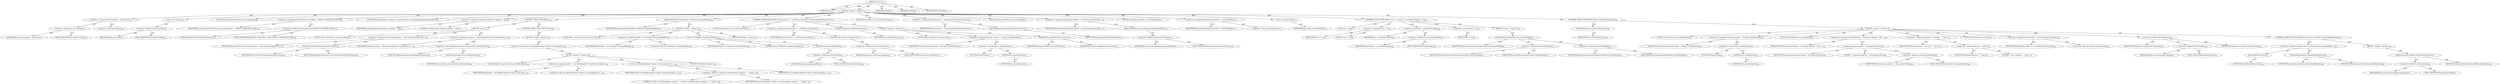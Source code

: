 digraph "scan" {  
"111669149701" [label = <(METHOD,scan)<SUB>158</SUB>> ]
"115964117000" [label = <(PARAM,this)<SUB>158</SUB>> ]
"25769803782" [label = <(BLOCK,&lt;empty&gt;,&lt;empty&gt;)<SUB>158</SUB>> ]
"30064771092" [label = <(&lt;operator&gt;.assignment,this.included = new Vector())<SUB>159</SUB>> ]
"30064771093" [label = <(&lt;operator&gt;.fieldAccess,this.included)<SUB>159</SUB>> ]
"68719476756" [label = <(IDENTIFIER,this,this.included = new Vector())> ]
"55834574854" [label = <(FIELD_IDENTIFIER,included,included)<SUB>159</SUB>> ]
"30064771094" [label = <(&lt;operator&gt;.alloc,new Vector())<SUB>159</SUB>> ]
"30064771095" [label = <(&lt;init&gt;,new Vector())<SUB>159</SUB>> ]
"30064771096" [label = <(&lt;operator&gt;.fieldAccess,this.included)<SUB>159</SUB>> ]
"68719476757" [label = <(IDENTIFIER,this,new Vector())> ]
"55834574855" [label = <(FIELD_IDENTIFIER,included,included)<SUB>159</SUB>> ]
"94489280515" [label = <(LOCAL,String analyzerClassName: java.lang.String)<SUB>160</SUB>> ]
"30064771097" [label = <(&lt;operator&gt;.assignment,String analyzerClassName = DEFAULT_ANALYZER_CLASS)<SUB>160</SUB>> ]
"68719476758" [label = <(IDENTIFIER,analyzerClassName,String analyzerClassName = DEFAULT_ANALYZER_CLASS)<SUB>160</SUB>> ]
"30064771098" [label = <(&lt;operator&gt;.fieldAccess,DependScanner.DEFAULT_ANALYZER_CLASS)<SUB>160</SUB>> ]
"180388626433" [label = <(TYPE_REF,DependScanner,DependScanner)<SUB>160</SUB>> ]
"55834574856" [label = <(FIELD_IDENTIFIER,DEFAULT_ANALYZER_CLASS,DEFAULT_ANALYZER_CLASS)<SUB>160</SUB>> ]
"94489280516" [label = <(LOCAL,DependencyAnalyzer analyzer: org.apache.tools.ant.util.depend.DependencyAnalyzer)<SUB>161</SUB>> ]
"30064771099" [label = <(&lt;operator&gt;.assignment,DependencyAnalyzer analyzer = null)<SUB>161</SUB>> ]
"68719476759" [label = <(IDENTIFIER,analyzer,DependencyAnalyzer analyzer = null)<SUB>161</SUB>> ]
"90194313217" [label = <(LITERAL,null,DependencyAnalyzer analyzer = null)<SUB>161</SUB>> ]
"47244640257" [label = <(CONTROL_STRUCTURE,TRY,try)<SUB>162</SUB>> ]
"25769803783" [label = <(BLOCK,try,try)<SUB>162</SUB>> ]
"94489280517" [label = <(LOCAL,Class analyzerClass: java.lang.Class)<SUB>163</SUB>> ]
"30064771100" [label = <(&lt;operator&gt;.assignment,Class analyzerClass = Class.forName(analyzerCla...)<SUB>163</SUB>> ]
"68719476760" [label = <(IDENTIFIER,analyzerClass,Class analyzerClass = Class.forName(analyzerCla...)<SUB>163</SUB>> ]
"30064771101" [label = <(forName,Class.forName(analyzerClassName))<SUB>163</SUB>> ]
"68719476761" [label = <(IDENTIFIER,Class,Class.forName(analyzerClassName))<SUB>163</SUB>> ]
"68719476762" [label = <(IDENTIFIER,analyzerClassName,Class.forName(analyzerClassName))<SUB>163</SUB>> ]
"30064771102" [label = <(&lt;operator&gt;.assignment,analyzer = (DependencyAnalyzer) analyzerClass.n...)<SUB>164</SUB>> ]
"68719476763" [label = <(IDENTIFIER,analyzer,analyzer = (DependencyAnalyzer) analyzerClass.n...)<SUB>164</SUB>> ]
"30064771103" [label = <(&lt;operator&gt;.cast,(DependencyAnalyzer) analyzerClass.newInstance())<SUB>164</SUB>> ]
"180388626434" [label = <(TYPE_REF,DependencyAnalyzer,DependencyAnalyzer)<SUB>164</SUB>> ]
"30064771104" [label = <(newInstance,analyzerClass.newInstance())<SUB>164</SUB>> ]
"68719476764" [label = <(IDENTIFIER,analyzerClass,analyzerClass.newInstance())<SUB>164</SUB>> ]
"47244640258" [label = <(CONTROL_STRUCTURE,CATCH,catch)<SUB>165</SUB>> ]
"25769803784" [label = <(BLOCK,&lt;empty&gt;,&lt;empty&gt;)<SUB>165</SUB>> ]
"30064771105" [label = <(&lt;operator&gt;.throw,throw new BuildException(&quot;Unable to load depend...)<SUB>166</SUB>> ]
"25769803785" [label = <(BLOCK,&lt;empty&gt;,&lt;empty&gt;)<SUB>166</SUB>> ]
"94489280518" [label = <(LOCAL,$obj0: org.apache.tools.ant.BuildException)<SUB>166</SUB>> ]
"30064771106" [label = <(&lt;operator&gt;.assignment,$obj0 = new BuildException(&quot;Unable to load depe...)<SUB>166</SUB>> ]
"68719476765" [label = <(IDENTIFIER,$obj0,$obj0 = new BuildException(&quot;Unable to load depe...)<SUB>166</SUB>> ]
"30064771107" [label = <(&lt;operator&gt;.alloc,new BuildException(&quot;Unable to load dependency a...)<SUB>166</SUB>> ]
"30064771108" [label = <(&lt;init&gt;,new BuildException(&quot;Unable to load dependency a...)<SUB>166</SUB>> ]
"68719476766" [label = <(IDENTIFIER,$obj0,new BuildException(&quot;Unable to load dependency a...)<SUB>166</SUB>> ]
"30064771109" [label = <(&lt;operator&gt;.addition,&quot;Unable to load dependency analyzer: &quot; + analyz...)<SUB>166</SUB>> ]
"90194313218" [label = <(LITERAL,&quot;Unable to load dependency analyzer: &quot;,&quot;Unable to load dependency analyzer: &quot; + analyz...)<SUB>166</SUB>> ]
"68719476767" [label = <(IDENTIFIER,analyzerClassName,&quot;Unable to load dependency analyzer: &quot; + analyz...)<SUB>167</SUB>> ]
"68719476768" [label = <(IDENTIFIER,e,new BuildException(&quot;Unable to load dependency a...)<SUB>167</SUB>> ]
"68719476769" [label = <(IDENTIFIER,$obj0,&lt;empty&gt;)<SUB>166</SUB>> ]
"30064771110" [label = <(addClassPath,addClassPath(new Path(null, basedir.getPath())))<SUB>169</SUB>> ]
"68719476770" [label = <(IDENTIFIER,analyzer,addClassPath(new Path(null, basedir.getPath())))<SUB>169</SUB>> ]
"25769803786" [label = <(BLOCK,&lt;empty&gt;,&lt;empty&gt;)<SUB>169</SUB>> ]
"94489280519" [label = <(LOCAL,$obj1: org.apache.tools.ant.types.Path)<SUB>169</SUB>> ]
"30064771111" [label = <(&lt;operator&gt;.assignment,$obj1 = new Path(null, basedir.getPath()))<SUB>169</SUB>> ]
"68719476771" [label = <(IDENTIFIER,$obj1,$obj1 = new Path(null, basedir.getPath()))<SUB>169</SUB>> ]
"30064771112" [label = <(&lt;operator&gt;.alloc,new Path(null, basedir.getPath()))<SUB>169</SUB>> ]
"30064771113" [label = <(&lt;init&gt;,new Path(null, basedir.getPath()))<SUB>169</SUB>> ]
"68719476772" [label = <(IDENTIFIER,$obj1,new Path(null, basedir.getPath()))<SUB>169</SUB>> ]
"90194313219" [label = <(LITERAL,null,new Path(null, basedir.getPath()))<SUB>169</SUB>> ]
"30064771114" [label = <(getPath,this.basedir.getPath())<SUB>169</SUB>> ]
"30064771115" [label = <(&lt;operator&gt;.fieldAccess,this.basedir)<SUB>169</SUB>> ]
"68719476773" [label = <(IDENTIFIER,this,this.basedir.getPath())> ]
"55834574857" [label = <(FIELD_IDENTIFIER,basedir,basedir)<SUB>169</SUB>> ]
"68719476774" [label = <(IDENTIFIER,$obj1,&lt;empty&gt;)<SUB>169</SUB>> ]
"47244640259" [label = <(CONTROL_STRUCTURE,FOR,for (Enumeration e = rootClasses.elements(); Some(e.hasMoreElements()); ))<SUB>171</SUB>> ]
"94489280520" [label = <(LOCAL,Enumeration e: java.util.Enumeration)<SUB>171</SUB>> ]
"30064771116" [label = <(&lt;operator&gt;.assignment,Enumeration e = rootClasses.elements())<SUB>171</SUB>> ]
"68719476775" [label = <(IDENTIFIER,e,Enumeration e = rootClasses.elements())<SUB>171</SUB>> ]
"30064771117" [label = <(elements,this.rootClasses.elements())<SUB>171</SUB>> ]
"30064771118" [label = <(&lt;operator&gt;.fieldAccess,this.rootClasses)<SUB>171</SUB>> ]
"68719476776" [label = <(IDENTIFIER,this,this.rootClasses.elements())> ]
"55834574858" [label = <(FIELD_IDENTIFIER,rootClasses,rootClasses)<SUB>171</SUB>> ]
"30064771119" [label = <(hasMoreElements,e.hasMoreElements())<SUB>171</SUB>> ]
"68719476777" [label = <(IDENTIFIER,e,e.hasMoreElements())<SUB>171</SUB>> ]
"25769803787" [label = <(BLOCK,&lt;empty&gt;,&lt;empty&gt;)<SUB>171</SUB>> ]
"94489280521" [label = <(LOCAL,String rootClass: java.lang.String)<SUB>172</SUB>> ]
"30064771120" [label = <(&lt;operator&gt;.assignment,String rootClass = (String) e.nextElement())<SUB>172</SUB>> ]
"68719476778" [label = <(IDENTIFIER,rootClass,String rootClass = (String) e.nextElement())<SUB>172</SUB>> ]
"30064771121" [label = <(&lt;operator&gt;.cast,(String) e.nextElement())<SUB>172</SUB>> ]
"180388626435" [label = <(TYPE_REF,String,String)<SUB>172</SUB>> ]
"30064771122" [label = <(nextElement,e.nextElement())<SUB>172</SUB>> ]
"68719476779" [label = <(IDENTIFIER,e,e.nextElement())<SUB>172</SUB>> ]
"30064771123" [label = <(addRootClass,addRootClass(rootClass))<SUB>173</SUB>> ]
"68719476780" [label = <(IDENTIFIER,analyzer,addRootClass(rootClass))<SUB>173</SUB>> ]
"68719476781" [label = <(IDENTIFIER,rootClass,addRootClass(rootClass))<SUB>173</SUB>> ]
"94489280522" [label = <(LOCAL,Enumeration e: java.util.Enumeration)<SUB>176</SUB>> ]
"30064771124" [label = <(&lt;operator&gt;.assignment,Enumeration e = analyzer.getClassDependencies())<SUB>176</SUB>> ]
"68719476782" [label = <(IDENTIFIER,e,Enumeration e = analyzer.getClassDependencies())<SUB>176</SUB>> ]
"30064771125" [label = <(getClassDependencies,getClassDependencies())<SUB>176</SUB>> ]
"68719476783" [label = <(IDENTIFIER,analyzer,getClassDependencies())<SUB>176</SUB>> ]
"94489280523" [label = <(LOCAL,String[] parentFiles: java.lang.String[])<SUB>178</SUB>> ]
"30064771126" [label = <(&lt;operator&gt;.assignment,String[] parentFiles = parentScanner.getInclude...)<SUB>178</SUB>> ]
"68719476784" [label = <(IDENTIFIER,parentFiles,String[] parentFiles = parentScanner.getInclude...)<SUB>178</SUB>> ]
"30064771127" [label = <(getIncludedFiles,this.parentScanner.getIncludedFiles())<SUB>178</SUB>> ]
"30064771128" [label = <(&lt;operator&gt;.fieldAccess,this.parentScanner)<SUB>178</SUB>> ]
"68719476785" [label = <(IDENTIFIER,this,this.parentScanner.getIncludedFiles())> ]
"55834574859" [label = <(FIELD_IDENTIFIER,parentScanner,parentScanner)<SUB>178</SUB>> ]
"94489280524" [label = <(LOCAL,Hashtable parentSet: java.util.Hashtable)<SUB>179</SUB>> ]
"30064771129" [label = <(&lt;operator&gt;.assignment,Hashtable parentSet = new Hashtable())<SUB>179</SUB>> ]
"68719476786" [label = <(IDENTIFIER,parentSet,Hashtable parentSet = new Hashtable())<SUB>179</SUB>> ]
"30064771130" [label = <(&lt;operator&gt;.alloc,new Hashtable())<SUB>179</SUB>> ]
"30064771131" [label = <(&lt;init&gt;,new Hashtable())<SUB>179</SUB>> ]
"68719476787" [label = <(IDENTIFIER,parentSet,new Hashtable())<SUB>179</SUB>> ]
"47244640260" [label = <(CONTROL_STRUCTURE,FOR,for (int i = 0; Some(i &lt; parentFiles.length); ++i))<SUB>180</SUB>> ]
"94489280525" [label = <(LOCAL,int i: int)<SUB>180</SUB>> ]
"30064771132" [label = <(&lt;operator&gt;.assignment,int i = 0)<SUB>180</SUB>> ]
"68719476788" [label = <(IDENTIFIER,i,int i = 0)<SUB>180</SUB>> ]
"90194313220" [label = <(LITERAL,0,int i = 0)<SUB>180</SUB>> ]
"30064771133" [label = <(&lt;operator&gt;.lessThan,i &lt; parentFiles.length)<SUB>180</SUB>> ]
"68719476789" [label = <(IDENTIFIER,i,i &lt; parentFiles.length)<SUB>180</SUB>> ]
"30064771134" [label = <(&lt;operator&gt;.fieldAccess,parentFiles.length)<SUB>180</SUB>> ]
"68719476790" [label = <(IDENTIFIER,parentFiles,i &lt; parentFiles.length)<SUB>180</SUB>> ]
"55834574860" [label = <(FIELD_IDENTIFIER,length,length)<SUB>180</SUB>> ]
"30064771135" [label = <(&lt;operator&gt;.preIncrement,++i)<SUB>180</SUB>> ]
"68719476791" [label = <(IDENTIFIER,i,++i)<SUB>180</SUB>> ]
"25769803788" [label = <(BLOCK,&lt;empty&gt;,&lt;empty&gt;)<SUB>180</SUB>> ]
"30064771136" [label = <(put,parentSet.put(parentFiles[i], parentFiles[i]))<SUB>181</SUB>> ]
"68719476792" [label = <(IDENTIFIER,parentSet,parentSet.put(parentFiles[i], parentFiles[i]))<SUB>181</SUB>> ]
"30064771137" [label = <(&lt;operator&gt;.indexAccess,parentFiles[i])<SUB>181</SUB>> ]
"68719476793" [label = <(IDENTIFIER,parentFiles,parentSet.put(parentFiles[i], parentFiles[i]))<SUB>181</SUB>> ]
"68719476794" [label = <(IDENTIFIER,i,parentSet.put(parentFiles[i], parentFiles[i]))<SUB>181</SUB>> ]
"30064771138" [label = <(&lt;operator&gt;.indexAccess,parentFiles[i])<SUB>181</SUB>> ]
"68719476795" [label = <(IDENTIFIER,parentFiles,parentSet.put(parentFiles[i], parentFiles[i]))<SUB>181</SUB>> ]
"68719476796" [label = <(IDENTIFIER,i,parentSet.put(parentFiles[i], parentFiles[i]))<SUB>181</SUB>> ]
"47244640261" [label = <(CONTROL_STRUCTURE,WHILE,while (e.hasMoreElements()))<SUB>184</SUB>> ]
"30064771139" [label = <(hasMoreElements,e.hasMoreElements())<SUB>184</SUB>> ]
"68719476797" [label = <(IDENTIFIER,e,e.hasMoreElements())<SUB>184</SUB>> ]
"25769803789" [label = <(BLOCK,&lt;empty&gt;,&lt;empty&gt;)<SUB>184</SUB>> ]
"94489280526" [label = <(LOCAL,String classname: java.lang.String)<SUB>185</SUB>> ]
"30064771140" [label = <(&lt;operator&gt;.assignment,String classname = (String) e.nextElement())<SUB>185</SUB>> ]
"68719476798" [label = <(IDENTIFIER,classname,String classname = (String) e.nextElement())<SUB>185</SUB>> ]
"30064771141" [label = <(&lt;operator&gt;.cast,(String) e.nextElement())<SUB>185</SUB>> ]
"180388626436" [label = <(TYPE_REF,String,String)<SUB>185</SUB>> ]
"30064771142" [label = <(nextElement,e.nextElement())<SUB>185</SUB>> ]
"68719476799" [label = <(IDENTIFIER,e,e.nextElement())<SUB>185</SUB>> ]
"94489280527" [label = <(LOCAL,String filename: java.lang.String)<SUB>186</SUB>> ]
"30064771143" [label = <(&lt;operator&gt;.assignment,String filename = classname.replace('.', File.s...)<SUB>186</SUB>> ]
"68719476800" [label = <(IDENTIFIER,filename,String filename = classname.replace('.', File.s...)<SUB>186</SUB>> ]
"30064771144" [label = <(replace,classname.replace('.', File.separatorChar))<SUB>186</SUB>> ]
"68719476801" [label = <(IDENTIFIER,classname,classname.replace('.', File.separatorChar))<SUB>186</SUB>> ]
"90194313221" [label = <(LITERAL,'.',classname.replace('.', File.separatorChar))<SUB>186</SUB>> ]
"30064771145" [label = <(&lt;operator&gt;.fieldAccess,File.separatorChar)<SUB>186</SUB>> ]
"68719476802" [label = <(IDENTIFIER,File,classname.replace('.', File.separatorChar))<SUB>186</SUB>> ]
"55834574861" [label = <(FIELD_IDENTIFIER,separatorChar,separatorChar)<SUB>186</SUB>> ]
"30064771146" [label = <(&lt;operator&gt;.assignment,filename = filename + &quot;.class&quot;)<SUB>187</SUB>> ]
"68719476803" [label = <(IDENTIFIER,filename,filename = filename + &quot;.class&quot;)<SUB>187</SUB>> ]
"30064771147" [label = <(&lt;operator&gt;.addition,filename + &quot;.class&quot;)<SUB>187</SUB>> ]
"68719476804" [label = <(IDENTIFIER,filename,filename + &quot;.class&quot;)<SUB>187</SUB>> ]
"90194313222" [label = <(LITERAL,&quot;.class&quot;,filename + &quot;.class&quot;)<SUB>187</SUB>> ]
"94489280528" [label = <(LOCAL,File depFile: java.io.File)<SUB>188</SUB>> ]
"30064771148" [label = <(&lt;operator&gt;.assignment,File depFile = new File(basedir, filename))<SUB>188</SUB>> ]
"68719476805" [label = <(IDENTIFIER,depFile,File depFile = new File(basedir, filename))<SUB>188</SUB>> ]
"30064771149" [label = <(&lt;operator&gt;.alloc,new File(basedir, filename))<SUB>188</SUB>> ]
"30064771150" [label = <(&lt;init&gt;,new File(basedir, filename))<SUB>188</SUB>> ]
"68719476806" [label = <(IDENTIFIER,depFile,new File(basedir, filename))<SUB>188</SUB>> ]
"30064771151" [label = <(&lt;operator&gt;.fieldAccess,this.basedir)<SUB>188</SUB>> ]
"68719476807" [label = <(IDENTIFIER,this,new File(basedir, filename))> ]
"55834574862" [label = <(FIELD_IDENTIFIER,basedir,basedir)<SUB>188</SUB>> ]
"68719476808" [label = <(IDENTIFIER,filename,new File(basedir, filename))<SUB>188</SUB>> ]
"47244640262" [label = <(CONTROL_STRUCTURE,IF,if (depFile.exists() &amp;&amp; parentSet.containsKey(filename)))<SUB>189</SUB>> ]
"30064771152" [label = <(&lt;operator&gt;.logicalAnd,depFile.exists() &amp;&amp; parentSet.containsKey(filen...)<SUB>189</SUB>> ]
"30064771153" [label = <(exists,depFile.exists())<SUB>189</SUB>> ]
"68719476809" [label = <(IDENTIFIER,depFile,depFile.exists())<SUB>189</SUB>> ]
"30064771154" [label = <(containsKey,parentSet.containsKey(filename))<SUB>189</SUB>> ]
"68719476810" [label = <(IDENTIFIER,parentSet,parentSet.containsKey(filename))<SUB>189</SUB>> ]
"68719476811" [label = <(IDENTIFIER,filename,parentSet.containsKey(filename))<SUB>189</SUB>> ]
"25769803790" [label = <(BLOCK,&lt;empty&gt;,&lt;empty&gt;)<SUB>189</SUB>> ]
"30064771155" [label = <(addElement,this.included.addElement(filename))<SUB>191</SUB>> ]
"30064771156" [label = <(&lt;operator&gt;.fieldAccess,this.included)<SUB>191</SUB>> ]
"68719476812" [label = <(IDENTIFIER,this,this.included.addElement(filename))> ]
"55834574863" [label = <(FIELD_IDENTIFIER,included,included)<SUB>191</SUB>> ]
"68719476813" [label = <(IDENTIFIER,filename,this.included.addElement(filename))<SUB>191</SUB>> ]
"133143986192" [label = <(MODIFIER,PUBLIC)> ]
"133143986193" [label = <(MODIFIER,VIRTUAL)> ]
"128849018885" [label = <(METHOD_RETURN,void)<SUB>158</SUB>> ]
  "111669149701" -> "115964117000"  [ label = "AST: "] 
  "111669149701" -> "25769803782"  [ label = "AST: "] 
  "111669149701" -> "133143986192"  [ label = "AST: "] 
  "111669149701" -> "133143986193"  [ label = "AST: "] 
  "111669149701" -> "128849018885"  [ label = "AST: "] 
  "25769803782" -> "30064771092"  [ label = "AST: "] 
  "25769803782" -> "30064771095"  [ label = "AST: "] 
  "25769803782" -> "94489280515"  [ label = "AST: "] 
  "25769803782" -> "30064771097"  [ label = "AST: "] 
  "25769803782" -> "94489280516"  [ label = "AST: "] 
  "25769803782" -> "30064771099"  [ label = "AST: "] 
  "25769803782" -> "47244640257"  [ label = "AST: "] 
  "25769803782" -> "30064771110"  [ label = "AST: "] 
  "25769803782" -> "47244640259"  [ label = "AST: "] 
  "25769803782" -> "94489280522"  [ label = "AST: "] 
  "25769803782" -> "30064771124"  [ label = "AST: "] 
  "25769803782" -> "94489280523"  [ label = "AST: "] 
  "25769803782" -> "30064771126"  [ label = "AST: "] 
  "25769803782" -> "94489280524"  [ label = "AST: "] 
  "25769803782" -> "30064771129"  [ label = "AST: "] 
  "25769803782" -> "30064771131"  [ label = "AST: "] 
  "25769803782" -> "47244640260"  [ label = "AST: "] 
  "25769803782" -> "47244640261"  [ label = "AST: "] 
  "30064771092" -> "30064771093"  [ label = "AST: "] 
  "30064771092" -> "30064771094"  [ label = "AST: "] 
  "30064771093" -> "68719476756"  [ label = "AST: "] 
  "30064771093" -> "55834574854"  [ label = "AST: "] 
  "30064771095" -> "30064771096"  [ label = "AST: "] 
  "30064771096" -> "68719476757"  [ label = "AST: "] 
  "30064771096" -> "55834574855"  [ label = "AST: "] 
  "30064771097" -> "68719476758"  [ label = "AST: "] 
  "30064771097" -> "30064771098"  [ label = "AST: "] 
  "30064771098" -> "180388626433"  [ label = "AST: "] 
  "30064771098" -> "55834574856"  [ label = "AST: "] 
  "30064771099" -> "68719476759"  [ label = "AST: "] 
  "30064771099" -> "90194313217"  [ label = "AST: "] 
  "47244640257" -> "25769803783"  [ label = "AST: "] 
  "47244640257" -> "47244640258"  [ label = "AST: "] 
  "25769803783" -> "94489280517"  [ label = "AST: "] 
  "25769803783" -> "30064771100"  [ label = "AST: "] 
  "25769803783" -> "30064771102"  [ label = "AST: "] 
  "30064771100" -> "68719476760"  [ label = "AST: "] 
  "30064771100" -> "30064771101"  [ label = "AST: "] 
  "30064771101" -> "68719476761"  [ label = "AST: "] 
  "30064771101" -> "68719476762"  [ label = "AST: "] 
  "30064771102" -> "68719476763"  [ label = "AST: "] 
  "30064771102" -> "30064771103"  [ label = "AST: "] 
  "30064771103" -> "180388626434"  [ label = "AST: "] 
  "30064771103" -> "30064771104"  [ label = "AST: "] 
  "30064771104" -> "68719476764"  [ label = "AST: "] 
  "47244640258" -> "25769803784"  [ label = "AST: "] 
  "25769803784" -> "30064771105"  [ label = "AST: "] 
  "30064771105" -> "25769803785"  [ label = "AST: "] 
  "25769803785" -> "94489280518"  [ label = "AST: "] 
  "25769803785" -> "30064771106"  [ label = "AST: "] 
  "25769803785" -> "30064771108"  [ label = "AST: "] 
  "25769803785" -> "68719476769"  [ label = "AST: "] 
  "30064771106" -> "68719476765"  [ label = "AST: "] 
  "30064771106" -> "30064771107"  [ label = "AST: "] 
  "30064771108" -> "68719476766"  [ label = "AST: "] 
  "30064771108" -> "30064771109"  [ label = "AST: "] 
  "30064771108" -> "68719476768"  [ label = "AST: "] 
  "30064771109" -> "90194313218"  [ label = "AST: "] 
  "30064771109" -> "68719476767"  [ label = "AST: "] 
  "30064771110" -> "68719476770"  [ label = "AST: "] 
  "30064771110" -> "25769803786"  [ label = "AST: "] 
  "25769803786" -> "94489280519"  [ label = "AST: "] 
  "25769803786" -> "30064771111"  [ label = "AST: "] 
  "25769803786" -> "30064771113"  [ label = "AST: "] 
  "25769803786" -> "68719476774"  [ label = "AST: "] 
  "30064771111" -> "68719476771"  [ label = "AST: "] 
  "30064771111" -> "30064771112"  [ label = "AST: "] 
  "30064771113" -> "68719476772"  [ label = "AST: "] 
  "30064771113" -> "90194313219"  [ label = "AST: "] 
  "30064771113" -> "30064771114"  [ label = "AST: "] 
  "30064771114" -> "30064771115"  [ label = "AST: "] 
  "30064771115" -> "68719476773"  [ label = "AST: "] 
  "30064771115" -> "55834574857"  [ label = "AST: "] 
  "47244640259" -> "94489280520"  [ label = "AST: "] 
  "47244640259" -> "30064771116"  [ label = "AST: "] 
  "47244640259" -> "30064771119"  [ label = "AST: "] 
  "47244640259" -> "25769803787"  [ label = "AST: "] 
  "30064771116" -> "68719476775"  [ label = "AST: "] 
  "30064771116" -> "30064771117"  [ label = "AST: "] 
  "30064771117" -> "30064771118"  [ label = "AST: "] 
  "30064771118" -> "68719476776"  [ label = "AST: "] 
  "30064771118" -> "55834574858"  [ label = "AST: "] 
  "30064771119" -> "68719476777"  [ label = "AST: "] 
  "25769803787" -> "94489280521"  [ label = "AST: "] 
  "25769803787" -> "30064771120"  [ label = "AST: "] 
  "25769803787" -> "30064771123"  [ label = "AST: "] 
  "30064771120" -> "68719476778"  [ label = "AST: "] 
  "30064771120" -> "30064771121"  [ label = "AST: "] 
  "30064771121" -> "180388626435"  [ label = "AST: "] 
  "30064771121" -> "30064771122"  [ label = "AST: "] 
  "30064771122" -> "68719476779"  [ label = "AST: "] 
  "30064771123" -> "68719476780"  [ label = "AST: "] 
  "30064771123" -> "68719476781"  [ label = "AST: "] 
  "30064771124" -> "68719476782"  [ label = "AST: "] 
  "30064771124" -> "30064771125"  [ label = "AST: "] 
  "30064771125" -> "68719476783"  [ label = "AST: "] 
  "30064771126" -> "68719476784"  [ label = "AST: "] 
  "30064771126" -> "30064771127"  [ label = "AST: "] 
  "30064771127" -> "30064771128"  [ label = "AST: "] 
  "30064771128" -> "68719476785"  [ label = "AST: "] 
  "30064771128" -> "55834574859"  [ label = "AST: "] 
  "30064771129" -> "68719476786"  [ label = "AST: "] 
  "30064771129" -> "30064771130"  [ label = "AST: "] 
  "30064771131" -> "68719476787"  [ label = "AST: "] 
  "47244640260" -> "94489280525"  [ label = "AST: "] 
  "47244640260" -> "30064771132"  [ label = "AST: "] 
  "47244640260" -> "30064771133"  [ label = "AST: "] 
  "47244640260" -> "30064771135"  [ label = "AST: "] 
  "47244640260" -> "25769803788"  [ label = "AST: "] 
  "30064771132" -> "68719476788"  [ label = "AST: "] 
  "30064771132" -> "90194313220"  [ label = "AST: "] 
  "30064771133" -> "68719476789"  [ label = "AST: "] 
  "30064771133" -> "30064771134"  [ label = "AST: "] 
  "30064771134" -> "68719476790"  [ label = "AST: "] 
  "30064771134" -> "55834574860"  [ label = "AST: "] 
  "30064771135" -> "68719476791"  [ label = "AST: "] 
  "25769803788" -> "30064771136"  [ label = "AST: "] 
  "30064771136" -> "68719476792"  [ label = "AST: "] 
  "30064771136" -> "30064771137"  [ label = "AST: "] 
  "30064771136" -> "30064771138"  [ label = "AST: "] 
  "30064771137" -> "68719476793"  [ label = "AST: "] 
  "30064771137" -> "68719476794"  [ label = "AST: "] 
  "30064771138" -> "68719476795"  [ label = "AST: "] 
  "30064771138" -> "68719476796"  [ label = "AST: "] 
  "47244640261" -> "30064771139"  [ label = "AST: "] 
  "47244640261" -> "25769803789"  [ label = "AST: "] 
  "30064771139" -> "68719476797"  [ label = "AST: "] 
  "25769803789" -> "94489280526"  [ label = "AST: "] 
  "25769803789" -> "30064771140"  [ label = "AST: "] 
  "25769803789" -> "94489280527"  [ label = "AST: "] 
  "25769803789" -> "30064771143"  [ label = "AST: "] 
  "25769803789" -> "30064771146"  [ label = "AST: "] 
  "25769803789" -> "94489280528"  [ label = "AST: "] 
  "25769803789" -> "30064771148"  [ label = "AST: "] 
  "25769803789" -> "30064771150"  [ label = "AST: "] 
  "25769803789" -> "47244640262"  [ label = "AST: "] 
  "30064771140" -> "68719476798"  [ label = "AST: "] 
  "30064771140" -> "30064771141"  [ label = "AST: "] 
  "30064771141" -> "180388626436"  [ label = "AST: "] 
  "30064771141" -> "30064771142"  [ label = "AST: "] 
  "30064771142" -> "68719476799"  [ label = "AST: "] 
  "30064771143" -> "68719476800"  [ label = "AST: "] 
  "30064771143" -> "30064771144"  [ label = "AST: "] 
  "30064771144" -> "68719476801"  [ label = "AST: "] 
  "30064771144" -> "90194313221"  [ label = "AST: "] 
  "30064771144" -> "30064771145"  [ label = "AST: "] 
  "30064771145" -> "68719476802"  [ label = "AST: "] 
  "30064771145" -> "55834574861"  [ label = "AST: "] 
  "30064771146" -> "68719476803"  [ label = "AST: "] 
  "30064771146" -> "30064771147"  [ label = "AST: "] 
  "30064771147" -> "68719476804"  [ label = "AST: "] 
  "30064771147" -> "90194313222"  [ label = "AST: "] 
  "30064771148" -> "68719476805"  [ label = "AST: "] 
  "30064771148" -> "30064771149"  [ label = "AST: "] 
  "30064771150" -> "68719476806"  [ label = "AST: "] 
  "30064771150" -> "30064771151"  [ label = "AST: "] 
  "30064771150" -> "68719476808"  [ label = "AST: "] 
  "30064771151" -> "68719476807"  [ label = "AST: "] 
  "30064771151" -> "55834574862"  [ label = "AST: "] 
  "47244640262" -> "30064771152"  [ label = "AST: "] 
  "47244640262" -> "25769803790"  [ label = "AST: "] 
  "30064771152" -> "30064771153"  [ label = "AST: "] 
  "30064771152" -> "30064771154"  [ label = "AST: "] 
  "30064771153" -> "68719476809"  [ label = "AST: "] 
  "30064771154" -> "68719476810"  [ label = "AST: "] 
  "30064771154" -> "68719476811"  [ label = "AST: "] 
  "25769803790" -> "30064771155"  [ label = "AST: "] 
  "30064771155" -> "30064771156"  [ label = "AST: "] 
  "30064771155" -> "68719476813"  [ label = "AST: "] 
  "30064771156" -> "68719476812"  [ label = "AST: "] 
  "30064771156" -> "55834574863"  [ label = "AST: "] 
  "111669149701" -> "115964117000"  [ label = "DDG: "] 
}
